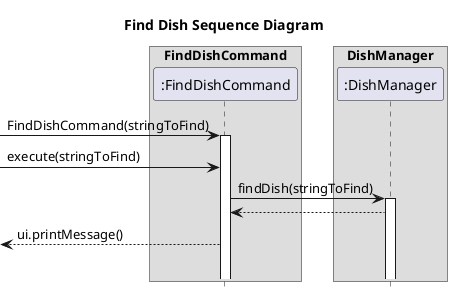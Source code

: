 @startuml
hide footbox
title Find Dish Sequence Diagram

box "FindDishCommand"
participant ":FindDishCommand" as FindDishCommand
endbox

box "DishManager"
participant ":DishManager" as DishManager
endbox

-> FindDishCommand ++ : FindDishCommand(stringToFind)
-> FindDishCommand: execute(stringToFind)
FindDishCommand -> DishManager ++ : findDish(stringToFind)

FindDishCommand <-- DishManager
<-- FindDishCommand: ui.printMessage()

|||
@enduml